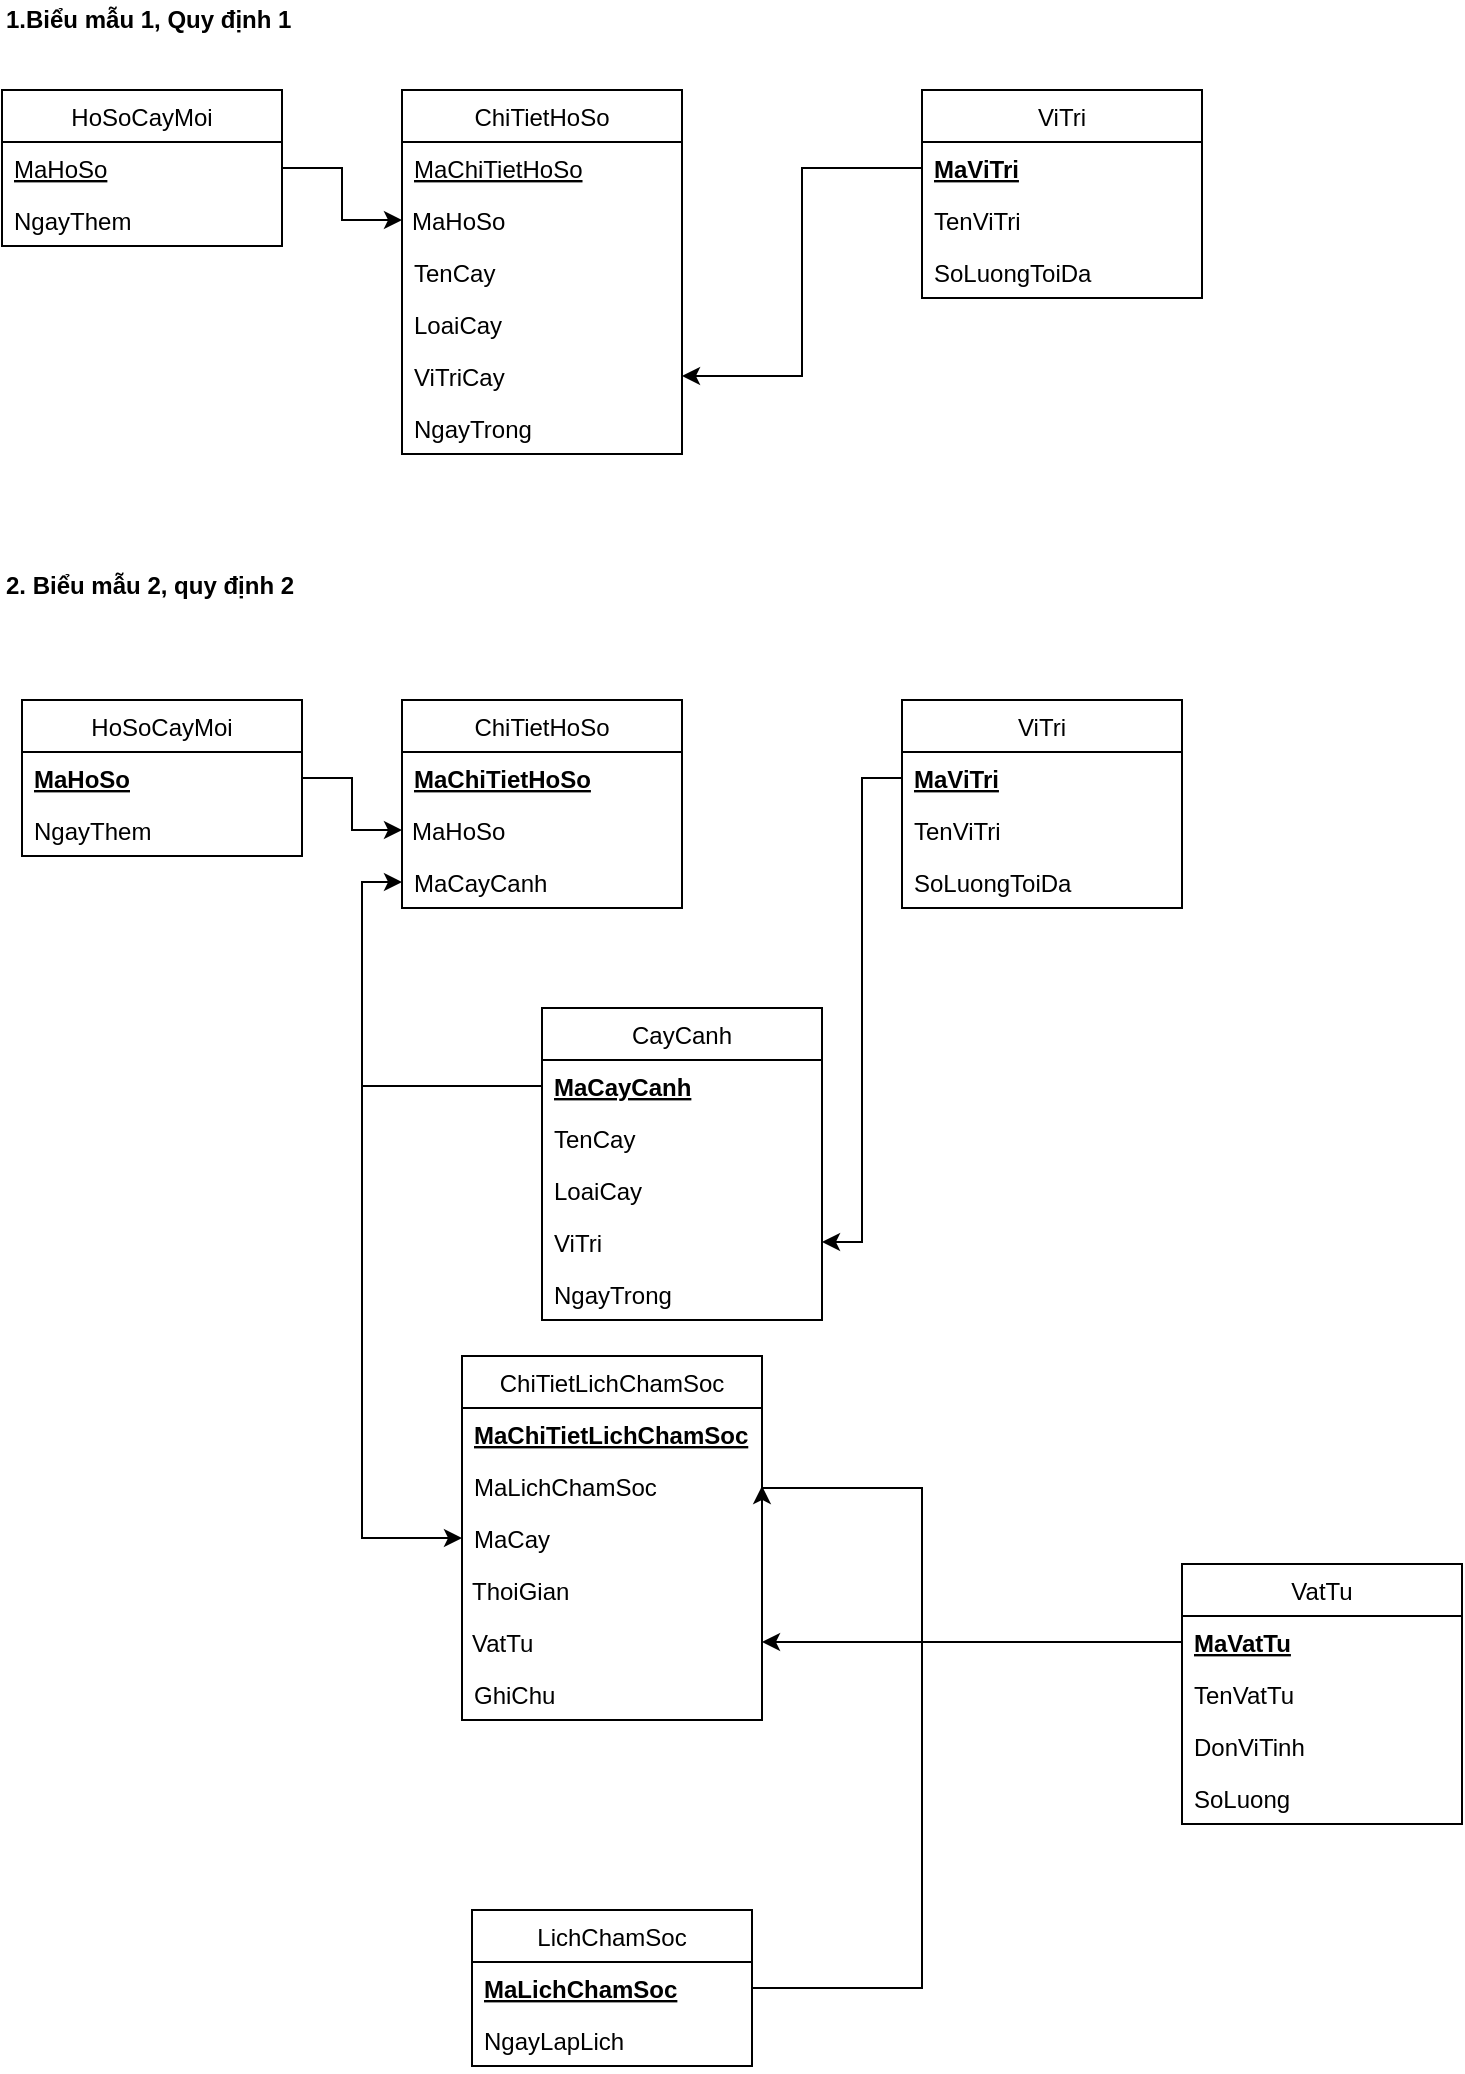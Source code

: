 <mxfile version="10.6.0" type="device"><diagram id="TjmjEcPk9eNJ9cyyr93P" name="Page-1"><mxGraphModel dx="1188" dy="589" grid="1" gridSize="10" guides="1" tooltips="1" connect="1" arrows="1" fold="1" page="1" pageScale="1" pageWidth="827" pageHeight="1169" math="0" shadow="0"><root><mxCell id="0"/><mxCell id="1" parent="0"/><mxCell id="LqECuw6xadAZWOumzwV0-4" value="HoSoCayMoi" style="swimlane;fontStyle=0;childLayout=stackLayout;horizontal=1;startSize=26;fillColor=none;horizontalStack=0;resizeParent=1;resizeParentMax=0;resizeLast=0;collapsible=1;marginBottom=0;" vertex="1" parent="1"><mxGeometry x="10" y="85" width="140" height="78" as="geometry"/></mxCell><mxCell id="LqECuw6xadAZWOumzwV0-6" value="MaHoSo" style="text;strokeColor=none;fillColor=none;align=left;verticalAlign=top;spacingLeft=4;spacingRight=4;overflow=hidden;rotatable=0;points=[[0,0.5],[1,0.5]];portConstraint=eastwest;fontStyle=4" vertex="1" parent="LqECuw6xadAZWOumzwV0-4"><mxGeometry y="26" width="140" height="26" as="geometry"/></mxCell><mxCell id="LqECuw6xadAZWOumzwV0-7" value="NgayThem" style="text;strokeColor=none;fillColor=none;align=left;verticalAlign=top;spacingLeft=4;spacingRight=4;overflow=hidden;rotatable=0;points=[[0,0.5],[1,0.5]];portConstraint=eastwest;" vertex="1" parent="LqECuw6xadAZWOumzwV0-4"><mxGeometry y="52" width="140" height="26" as="geometry"/></mxCell><mxCell id="LqECuw6xadAZWOumzwV0-8" value="ChiTietHoSo" style="swimlane;fontStyle=0;childLayout=stackLayout;horizontal=1;startSize=26;fillColor=none;horizontalStack=0;resizeParent=1;resizeParentMax=0;resizeLast=0;collapsible=1;marginBottom=0;" vertex="1" parent="1"><mxGeometry x="210" y="85" width="140" height="182" as="geometry"/></mxCell><mxCell id="LqECuw6xadAZWOumzwV0-9" value="MaChiTietHoSo" style="text;strokeColor=none;fillColor=none;align=left;verticalAlign=top;spacingLeft=4;spacingRight=4;overflow=hidden;rotatable=0;points=[[0,0.5],[1,0.5]];portConstraint=eastwest;fontStyle=4" vertex="1" parent="LqECuw6xadAZWOumzwV0-8"><mxGeometry y="26" width="140" height="26" as="geometry"/></mxCell><mxCell id="LqECuw6xadAZWOumzwV0-31" value="MaHoSo" style="text;align=left;fontStyle=0;verticalAlign=middle;spacingLeft=3;spacingRight=3;strokeColor=none;rotatable=0;points=[[0,0.5],[1,0.5]];portConstraint=eastwest;" vertex="1" parent="LqECuw6xadAZWOumzwV0-8"><mxGeometry y="52" width="140" height="26" as="geometry"/></mxCell><mxCell id="LqECuw6xadAZWOumzwV0-10" value="TenCay" style="text;strokeColor=none;fillColor=none;align=left;verticalAlign=top;spacingLeft=4;spacingRight=4;overflow=hidden;rotatable=0;points=[[0,0.5],[1,0.5]];portConstraint=eastwest;" vertex="1" parent="LqECuw6xadAZWOumzwV0-8"><mxGeometry y="78" width="140" height="26" as="geometry"/></mxCell><mxCell id="LqECuw6xadAZWOumzwV0-13" value="LoaiCay" style="text;strokeColor=none;fillColor=none;align=left;verticalAlign=top;spacingLeft=4;spacingRight=4;overflow=hidden;rotatable=0;points=[[0,0.5],[1,0.5]];portConstraint=eastwest;" vertex="1" parent="LqECuw6xadAZWOumzwV0-8"><mxGeometry y="104" width="140" height="26" as="geometry"/></mxCell><mxCell id="LqECuw6xadAZWOumzwV0-17" value="ViTriCay&#10;" style="text;strokeColor=none;fillColor=none;align=left;verticalAlign=top;spacingLeft=4;spacingRight=4;overflow=hidden;rotatable=0;points=[[0,0.5],[1,0.5]];portConstraint=eastwest;" vertex="1" parent="LqECuw6xadAZWOumzwV0-8"><mxGeometry y="130" width="140" height="26" as="geometry"/></mxCell><mxCell id="LqECuw6xadAZWOumzwV0-18" value="NgayTrong&#10;" style="text;strokeColor=none;fillColor=none;align=left;verticalAlign=top;spacingLeft=4;spacingRight=4;overflow=hidden;rotatable=0;points=[[0,0.5],[1,0.5]];portConstraint=eastwest;" vertex="1" parent="LqECuw6xadAZWOumzwV0-8"><mxGeometry y="156" width="140" height="26" as="geometry"/></mxCell><mxCell id="LqECuw6xadAZWOumzwV0-30" value="&lt;b&gt;1.Biểu mẫu 1, Quy định 1&lt;/b&gt;" style="text;html=1;strokeColor=none;fillColor=none;align=left;verticalAlign=middle;whiteSpace=wrap;rounded=0;" vertex="1" parent="1"><mxGeometry x="10" y="40" width="150" height="20" as="geometry"/></mxCell><mxCell id="LqECuw6xadAZWOumzwV0-33" style="edgeStyle=orthogonalEdgeStyle;rounded=0;orthogonalLoop=1;jettySize=auto;html=1;entryX=0;entryY=0.5;entryDx=0;entryDy=0;align=left;" edge="1" parent="1" source="LqECuw6xadAZWOumzwV0-6" target="LqECuw6xadAZWOumzwV0-31"><mxGeometry relative="1" as="geometry"/></mxCell><mxCell id="LqECuw6xadAZWOumzwV0-35" value="2. Biểu mẫu 2, quy định 2&lt;br&gt;&lt;br&gt;" style="text;html=1;strokeColor=none;fillColor=none;align=left;verticalAlign=middle;whiteSpace=wrap;rounded=0;fontStyle=1" vertex="1" parent="1"><mxGeometry x="10" y="330" width="250" height="20" as="geometry"/></mxCell><mxCell id="LqECuw6xadAZWOumzwV0-36" value="HoSoCayMoi" style="swimlane;fontStyle=0;childLayout=stackLayout;horizontal=1;startSize=26;fillColor=none;horizontalStack=0;resizeParent=1;resizeParentMax=0;resizeLast=0;collapsible=1;marginBottom=0;" vertex="1" parent="1"><mxGeometry x="20" y="390" width="140" height="78" as="geometry"/></mxCell><mxCell id="LqECuw6xadAZWOumzwV0-37" value="MaHoSo" style="text;strokeColor=none;fillColor=none;align=left;verticalAlign=top;spacingLeft=4;spacingRight=4;overflow=hidden;rotatable=0;points=[[0,0.5],[1,0.5]];portConstraint=eastwest;fontStyle=5" vertex="1" parent="LqECuw6xadAZWOumzwV0-36"><mxGeometry y="26" width="140" height="26" as="geometry"/></mxCell><mxCell id="LqECuw6xadAZWOumzwV0-38" value="NgayThem" style="text;strokeColor=none;fillColor=none;align=left;verticalAlign=top;spacingLeft=4;spacingRight=4;overflow=hidden;rotatable=0;points=[[0,0.5],[1,0.5]];portConstraint=eastwest;" vertex="1" parent="LqECuw6xadAZWOumzwV0-36"><mxGeometry y="52" width="140" height="26" as="geometry"/></mxCell><mxCell id="LqECuw6xadAZWOumzwV0-39" value="ChiTietHoSo" style="swimlane;fontStyle=0;childLayout=stackLayout;horizontal=1;startSize=26;fillColor=none;horizontalStack=0;resizeParent=1;resizeParentMax=0;resizeLast=0;collapsible=1;marginBottom=0;" vertex="1" parent="1"><mxGeometry x="210" y="390" width="140" height="104" as="geometry"/></mxCell><mxCell id="LqECuw6xadAZWOumzwV0-40" value="MaChiTietHoSo" style="text;strokeColor=none;fillColor=none;align=left;verticalAlign=top;spacingLeft=4;spacingRight=4;overflow=hidden;rotatable=0;points=[[0,0.5],[1,0.5]];portConstraint=eastwest;fontStyle=5" vertex="1" parent="LqECuw6xadAZWOumzwV0-39"><mxGeometry y="26" width="140" height="26" as="geometry"/></mxCell><mxCell id="LqECuw6xadAZWOumzwV0-41" value="MaHoSo" style="text;align=left;fontStyle=0;verticalAlign=middle;spacingLeft=3;spacingRight=3;strokeColor=none;rotatable=0;points=[[0,0.5],[1,0.5]];portConstraint=eastwest;" vertex="1" parent="LqECuw6xadAZWOumzwV0-39"><mxGeometry y="52" width="140" height="26" as="geometry"/></mxCell><mxCell id="LqECuw6xadAZWOumzwV0-45" value="MaCayCanh&#10;" style="text;strokeColor=none;fillColor=none;align=left;verticalAlign=top;spacingLeft=4;spacingRight=4;overflow=hidden;rotatable=0;points=[[0,0.5],[1,0.5]];portConstraint=eastwest;" vertex="1" parent="LqECuw6xadAZWOumzwV0-39"><mxGeometry y="78" width="140" height="26" as="geometry"/></mxCell><mxCell id="LqECuw6xadAZWOumzwV0-46" style="edgeStyle=orthogonalEdgeStyle;rounded=0;orthogonalLoop=1;jettySize=auto;html=1;entryX=0;entryY=0.5;entryDx=0;entryDy=0;align=left;" edge="1" parent="1" source="LqECuw6xadAZWOumzwV0-37" target="LqECuw6xadAZWOumzwV0-41"><mxGeometry relative="1" as="geometry"/></mxCell><mxCell id="LqECuw6xadAZWOumzwV0-47" value="LichChamSoc" style="swimlane;fontStyle=0;childLayout=stackLayout;horizontal=1;startSize=26;fillColor=none;horizontalStack=0;resizeParent=1;resizeParentMax=0;resizeLast=0;collapsible=1;marginBottom=0;align=center;" vertex="1" parent="1"><mxGeometry x="245" y="995" width="140" height="78" as="geometry"/></mxCell><mxCell id="LqECuw6xadAZWOumzwV0-48" value="MaLichChamSoc" style="text;strokeColor=none;fillColor=none;align=left;verticalAlign=top;spacingLeft=4;spacingRight=4;overflow=hidden;rotatable=0;points=[[0,0.5],[1,0.5]];portConstraint=eastwest;fontStyle=5" vertex="1" parent="LqECuw6xadAZWOumzwV0-47"><mxGeometry y="26" width="140" height="26" as="geometry"/></mxCell><mxCell id="LqECuw6xadAZWOumzwV0-49" value="NgayLapLich" style="text;strokeColor=none;fillColor=none;align=left;verticalAlign=top;spacingLeft=4;spacingRight=4;overflow=hidden;rotatable=0;points=[[0,0.5],[1,0.5]];portConstraint=eastwest;" vertex="1" parent="LqECuw6xadAZWOumzwV0-47"><mxGeometry y="52" width="140" height="26" as="geometry"/></mxCell><mxCell id="LqECuw6xadAZWOumzwV0-51" value="ChiTietLichChamSoc" style="swimlane;fontStyle=0;childLayout=stackLayout;horizontal=1;startSize=26;fillColor=none;horizontalStack=0;resizeParent=1;resizeParentMax=0;resizeLast=0;collapsible=1;marginBottom=0;align=center;" vertex="1" parent="1"><mxGeometry x="240" y="718" width="150" height="182" as="geometry"/></mxCell><mxCell id="LqECuw6xadAZWOumzwV0-52" value="MaChiTietLichChamSoc" style="text;strokeColor=none;fillColor=none;align=left;verticalAlign=top;spacingLeft=4;spacingRight=4;overflow=hidden;rotatable=0;points=[[0,0.5],[1,0.5]];portConstraint=eastwest;fontStyle=5" vertex="1" parent="LqECuw6xadAZWOumzwV0-51"><mxGeometry y="26" width="150" height="26" as="geometry"/></mxCell><mxCell id="LqECuw6xadAZWOumzwV0-53" value="MaLichChamSoc" style="text;strokeColor=none;fillColor=none;align=left;verticalAlign=top;spacingLeft=4;spacingRight=4;overflow=hidden;rotatable=0;points=[[0,0.5],[1,0.5]];portConstraint=eastwest;" vertex="1" parent="LqECuw6xadAZWOumzwV0-51"><mxGeometry y="52" width="150" height="26" as="geometry"/></mxCell><mxCell id="LqECuw6xadAZWOumzwV0-54" value="MaCay" style="text;strokeColor=none;fillColor=none;align=left;verticalAlign=top;spacingLeft=4;spacingRight=4;overflow=hidden;rotatable=0;points=[[0,0.5],[1,0.5]];portConstraint=eastwest;" vertex="1" parent="LqECuw6xadAZWOumzwV0-51"><mxGeometry y="78" width="150" height="26" as="geometry"/></mxCell><mxCell id="LqECuw6xadAZWOumzwV0-69" value="ThoiGian" style="text;align=left;fontStyle=0;verticalAlign=middle;spacingLeft=3;spacingRight=3;strokeColor=none;rotatable=0;points=[[0,0.5],[1,0.5]];portConstraint=eastwest;" vertex="1" parent="LqECuw6xadAZWOumzwV0-51"><mxGeometry y="104" width="150" height="26" as="geometry"/></mxCell><mxCell id="LqECuw6xadAZWOumzwV0-70" value="VatTu" style="text;align=left;fontStyle=0;verticalAlign=middle;spacingLeft=3;spacingRight=3;strokeColor=none;rotatable=0;points=[[0,0.5],[1,0.5]];portConstraint=eastwest;" vertex="1" parent="LqECuw6xadAZWOumzwV0-51"><mxGeometry y="130" width="150" height="26" as="geometry"/></mxCell><mxCell id="LqECuw6xadAZWOumzwV0-74" value="GhiChu" style="text;strokeColor=none;fillColor=none;align=left;verticalAlign=top;spacingLeft=4;spacingRight=4;overflow=hidden;rotatable=0;points=[[0,0.5],[1,0.5]];portConstraint=eastwest;" vertex="1" parent="LqECuw6xadAZWOumzwV0-51"><mxGeometry y="156" width="150" height="26" as="geometry"/></mxCell><mxCell id="LqECuw6xadAZWOumzwV0-56" value="CayCanh" style="swimlane;fontStyle=0;childLayout=stackLayout;horizontal=1;startSize=26;fillColor=none;horizontalStack=0;resizeParent=1;resizeParentMax=0;resizeLast=0;collapsible=1;marginBottom=0;align=center;" vertex="1" parent="1"><mxGeometry x="280" y="544" width="140" height="156" as="geometry"/></mxCell><mxCell id="LqECuw6xadAZWOumzwV0-57" value="MaCayCanh" style="text;strokeColor=none;fillColor=none;align=left;verticalAlign=top;spacingLeft=4;spacingRight=4;overflow=hidden;rotatable=0;points=[[0,0.5],[1,0.5]];portConstraint=eastwest;fontStyle=5" vertex="1" parent="LqECuw6xadAZWOumzwV0-56"><mxGeometry y="26" width="140" height="26" as="geometry"/></mxCell><mxCell id="LqECuw6xadAZWOumzwV0-42" value="TenCay" style="text;strokeColor=none;fillColor=none;align=left;verticalAlign=top;spacingLeft=4;spacingRight=4;overflow=hidden;rotatable=0;points=[[0,0.5],[1,0.5]];portConstraint=eastwest;" vertex="1" parent="LqECuw6xadAZWOumzwV0-56"><mxGeometry y="52" width="140" height="26" as="geometry"/></mxCell><mxCell id="LqECuw6xadAZWOumzwV0-43" value="LoaiCay" style="text;strokeColor=none;fillColor=none;align=left;verticalAlign=top;spacingLeft=4;spacingRight=4;overflow=hidden;rotatable=0;points=[[0,0.5],[1,0.5]];portConstraint=eastwest;" vertex="1" parent="LqECuw6xadAZWOumzwV0-56"><mxGeometry y="78" width="140" height="26" as="geometry"/></mxCell><mxCell id="LqECuw6xadAZWOumzwV0-58" value="ViTri" style="text;strokeColor=none;fillColor=none;align=left;verticalAlign=top;spacingLeft=4;spacingRight=4;overflow=hidden;rotatable=0;points=[[0,0.5],[1,0.5]];portConstraint=eastwest;" vertex="1" parent="LqECuw6xadAZWOumzwV0-56"><mxGeometry y="104" width="140" height="26" as="geometry"/></mxCell><mxCell id="LqECuw6xadAZWOumzwV0-59" value="NgayTrong" style="text;strokeColor=none;fillColor=none;align=left;verticalAlign=top;spacingLeft=4;spacingRight=4;overflow=hidden;rotatable=0;points=[[0,0.5],[1,0.5]];portConstraint=eastwest;" vertex="1" parent="LqECuw6xadAZWOumzwV0-56"><mxGeometry y="130" width="140" height="26" as="geometry"/></mxCell><mxCell id="LqECuw6xadAZWOumzwV0-62" style="edgeStyle=orthogonalEdgeStyle;rounded=0;orthogonalLoop=1;jettySize=auto;html=1;entryX=0;entryY=0.5;entryDx=0;entryDy=0;align=left;" edge="1" parent="1" source="LqECuw6xadAZWOumzwV0-57" target="LqECuw6xadAZWOumzwV0-45"><mxGeometry relative="1" as="geometry"/></mxCell><mxCell id="LqECuw6xadAZWOumzwV0-64" value="ViTri" style="swimlane;fontStyle=0;childLayout=stackLayout;horizontal=1;startSize=26;fillColor=none;horizontalStack=0;resizeParent=1;resizeParentMax=0;resizeLast=0;collapsible=1;marginBottom=0;align=center;" vertex="1" parent="1"><mxGeometry x="470" y="85" width="140" height="104" as="geometry"/></mxCell><mxCell id="LqECuw6xadAZWOumzwV0-65" value="MaViTri" style="text;strokeColor=none;fillColor=none;align=left;verticalAlign=top;spacingLeft=4;spacingRight=4;overflow=hidden;rotatable=0;points=[[0,0.5],[1,0.5]];portConstraint=eastwest;fontStyle=5" vertex="1" parent="LqECuw6xadAZWOumzwV0-64"><mxGeometry y="26" width="140" height="26" as="geometry"/></mxCell><mxCell id="LqECuw6xadAZWOumzwV0-66" value="TenViTri" style="text;strokeColor=none;fillColor=none;align=left;verticalAlign=top;spacingLeft=4;spacingRight=4;overflow=hidden;rotatable=0;points=[[0,0.5],[1,0.5]];portConstraint=eastwest;" vertex="1" parent="LqECuw6xadAZWOumzwV0-64"><mxGeometry y="52" width="140" height="26" as="geometry"/></mxCell><mxCell id="LqECuw6xadAZWOumzwV0-67" value="SoLuongToiDa" style="text;strokeColor=none;fillColor=none;align=left;verticalAlign=top;spacingLeft=4;spacingRight=4;overflow=hidden;rotatable=0;points=[[0,0.5],[1,0.5]];portConstraint=eastwest;" vertex="1" parent="LqECuw6xadAZWOumzwV0-64"><mxGeometry y="78" width="140" height="26" as="geometry"/></mxCell><mxCell id="LqECuw6xadAZWOumzwV0-75" value="VatTu" style="swimlane;fontStyle=0;childLayout=stackLayout;horizontal=1;startSize=26;fillColor=none;horizontalStack=0;resizeParent=1;resizeParentMax=0;resizeLast=0;collapsible=1;marginBottom=0;align=center;" vertex="1" parent="1"><mxGeometry x="600" y="822" width="140" height="130" as="geometry"/></mxCell><mxCell id="LqECuw6xadAZWOumzwV0-76" value="MaVatTu" style="text;strokeColor=none;fillColor=none;align=left;verticalAlign=top;spacingLeft=4;spacingRight=4;overflow=hidden;rotatable=0;points=[[0,0.5],[1,0.5]];portConstraint=eastwest;fontStyle=5" vertex="1" parent="LqECuw6xadAZWOumzwV0-75"><mxGeometry y="26" width="140" height="26" as="geometry"/></mxCell><mxCell id="LqECuw6xadAZWOumzwV0-77" value="TenVatTu" style="text;strokeColor=none;fillColor=none;align=left;verticalAlign=top;spacingLeft=4;spacingRight=4;overflow=hidden;rotatable=0;points=[[0,0.5],[1,0.5]];portConstraint=eastwest;" vertex="1" parent="LqECuw6xadAZWOumzwV0-75"><mxGeometry y="52" width="140" height="26" as="geometry"/></mxCell><mxCell id="LqECuw6xadAZWOumzwV0-78" value="DonViTinh" style="text;strokeColor=none;fillColor=none;align=left;verticalAlign=top;spacingLeft=4;spacingRight=4;overflow=hidden;rotatable=0;points=[[0,0.5],[1,0.5]];portConstraint=eastwest;" vertex="1" parent="LqECuw6xadAZWOumzwV0-75"><mxGeometry y="78" width="140" height="26" as="geometry"/></mxCell><mxCell id="LqECuw6xadAZWOumzwV0-79" value="SoLuong" style="text;strokeColor=none;fillColor=none;align=left;verticalAlign=top;spacingLeft=4;spacingRight=4;overflow=hidden;rotatable=0;points=[[0,0.5],[1,0.5]];portConstraint=eastwest;" vertex="1" parent="LqECuw6xadAZWOumzwV0-75"><mxGeometry y="104" width="140" height="26" as="geometry"/></mxCell><mxCell id="LqECuw6xadAZWOumzwV0-80" style="edgeStyle=orthogonalEdgeStyle;rounded=0;orthogonalLoop=1;jettySize=auto;html=1;align=left;entryX=1;entryY=0.5;entryDx=0;entryDy=0;" edge="1" parent="1" source="LqECuw6xadAZWOumzwV0-76" target="LqECuw6xadAZWOumzwV0-70"><mxGeometry relative="1" as="geometry"><mxPoint x="450" y="800" as="targetPoint"/></mxGeometry></mxCell><mxCell id="LqECuw6xadAZWOumzwV0-82" style="edgeStyle=orthogonalEdgeStyle;rounded=0;orthogonalLoop=1;jettySize=auto;html=1;entryX=1;entryY=0.5;entryDx=0;entryDy=0;align=left;" edge="1" parent="1" source="LqECuw6xadAZWOumzwV0-65" target="LqECuw6xadAZWOumzwV0-17"><mxGeometry relative="1" as="geometry"/></mxCell><mxCell id="LqECuw6xadAZWOumzwV0-83" value="ViTri" style="swimlane;fontStyle=0;childLayout=stackLayout;horizontal=1;startSize=26;fillColor=none;horizontalStack=0;resizeParent=1;resizeParentMax=0;resizeLast=0;collapsible=1;marginBottom=0;align=center;" vertex="1" parent="1"><mxGeometry x="460" y="390" width="140" height="104" as="geometry"/></mxCell><mxCell id="LqECuw6xadAZWOumzwV0-84" value="MaViTri" style="text;strokeColor=none;fillColor=none;align=left;verticalAlign=top;spacingLeft=4;spacingRight=4;overflow=hidden;rotatable=0;points=[[0,0.5],[1,0.5]];portConstraint=eastwest;fontStyle=5" vertex="1" parent="LqECuw6xadAZWOumzwV0-83"><mxGeometry y="26" width="140" height="26" as="geometry"/></mxCell><mxCell id="LqECuw6xadAZWOumzwV0-85" value="TenViTri" style="text;strokeColor=none;fillColor=none;align=left;verticalAlign=top;spacingLeft=4;spacingRight=4;overflow=hidden;rotatable=0;points=[[0,0.5],[1,0.5]];portConstraint=eastwest;" vertex="1" parent="LqECuw6xadAZWOumzwV0-83"><mxGeometry y="52" width="140" height="26" as="geometry"/></mxCell><mxCell id="LqECuw6xadAZWOumzwV0-86" value="SoLuongToiDa" style="text;strokeColor=none;fillColor=none;align=left;verticalAlign=top;spacingLeft=4;spacingRight=4;overflow=hidden;rotatable=0;points=[[0,0.5],[1,0.5]];portConstraint=eastwest;" vertex="1" parent="LqECuw6xadAZWOumzwV0-83"><mxGeometry y="78" width="140" height="26" as="geometry"/></mxCell><mxCell id="LqECuw6xadAZWOumzwV0-90" style="edgeStyle=orthogonalEdgeStyle;rounded=0;orthogonalLoop=1;jettySize=auto;html=1;align=left;entryX=1;entryY=0.5;entryDx=0;entryDy=0;" edge="1" parent="1" source="LqECuw6xadAZWOumzwV0-84" target="LqECuw6xadAZWOumzwV0-58"><mxGeometry relative="1" as="geometry"><mxPoint x="430" y="440" as="targetPoint"/></mxGeometry></mxCell><mxCell id="LqECuw6xadAZWOumzwV0-91" style="edgeStyle=orthogonalEdgeStyle;rounded=0;orthogonalLoop=1;jettySize=auto;html=1;entryX=0;entryY=0.5;entryDx=0;entryDy=0;align=left;" edge="1" parent="1" source="LqECuw6xadAZWOumzwV0-57" target="LqECuw6xadAZWOumzwV0-54"><mxGeometry relative="1" as="geometry"><Array as="points"><mxPoint x="190" y="583"/><mxPoint x="190" y="809"/></Array></mxGeometry></mxCell><mxCell id="LqECuw6xadAZWOumzwV0-99" style="edgeStyle=orthogonalEdgeStyle;rounded=0;orthogonalLoop=1;jettySize=auto;html=1;entryX=1;entryY=0.5;entryDx=0;entryDy=0;align=left;" edge="1" parent="1" source="LqECuw6xadAZWOumzwV0-48" target="LqECuw6xadAZWOumzwV0-53"><mxGeometry relative="1" as="geometry"><Array as="points"><mxPoint x="470" y="1034"/><mxPoint x="470" y="784"/></Array></mxGeometry></mxCell></root></mxGraphModel></diagram></mxfile>